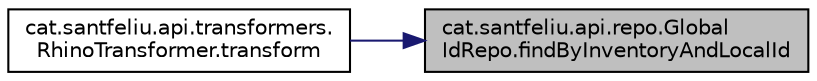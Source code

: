 digraph "cat.santfeliu.api.repo.GlobalIdRepo.findByInventoryAndLocalId"
{
 // LATEX_PDF_SIZE
  edge [fontname="Helvetica",fontsize="10",labelfontname="Helvetica",labelfontsize="10"];
  node [fontname="Helvetica",fontsize="10",shape=record];
  rankdir="RL";
  Node1 [label="cat.santfeliu.api.repo.Global\lIdRepo.findByInventoryAndLocalId",height=0.2,width=0.4,color="black", fillcolor="grey75", style="filled", fontcolor="black",tooltip=" "];
  Node1 -> Node2 [dir="back",color="midnightblue",fontsize="10",style="solid"];
  Node2 [label="cat.santfeliu.api.transformers.\lRhinoTransformer.transform",height=0.2,width=0.4,color="black", fillcolor="white", style="filled",URL="$classcat_1_1santfeliu_1_1api_1_1transformers_1_1_rhino_transformer.html#a2406f87efcd2505eb4f07be2e48179ec",tooltip=" "];
}
